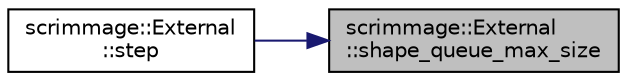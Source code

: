 digraph "scrimmage::External::shape_queue_max_size"
{
 // LATEX_PDF_SIZE
  edge [fontname="Helvetica",fontsize="10",labelfontname="Helvetica",labelfontsize="10"];
  node [fontname="Helvetica",fontsize="10",shape=record];
  rankdir="RL";
  Node1 [label="scrimmage::External\l::shape_queue_max_size",height=0.2,width=0.4,color="black", fillcolor="grey75", style="filled", fontcolor="black",tooltip=" "];
  Node1 -> Node2 [dir="back",color="midnightblue",fontsize="10",style="solid",fontname="Helvetica"];
  Node2 [label="scrimmage::External\l::step",height=0.2,width=0.4,color="black", fillcolor="white", style="filled",URL="$classscrimmage_1_1External.html#a8959fc9d4cba22e720fc0bedea38e765",tooltip=" "];
}
